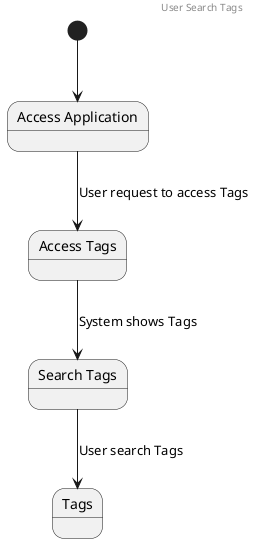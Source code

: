 @startuml

header User Search Tags

state "Access Application" as s1
state "Access Tags" as s2
state "Search Tags" as s3
state "Tags" as s4

[*] -down-> s1
s1 -down-> s2 : User request to access Tags
s2 -down-> s3 : System shows Tags
s3 -down-> s4 : User search Tags

@enduml